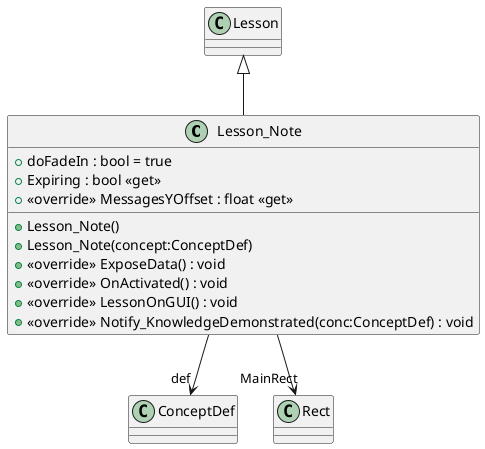 @startuml
class Lesson_Note {
    + doFadeIn : bool = true
    + Expiring : bool <<get>>
    + <<override>> MessagesYOffset : float <<get>>
    + Lesson_Note()
    + Lesson_Note(concept:ConceptDef)
    + <<override>> ExposeData() : void
    + <<override>> OnActivated() : void
    + <<override>> LessonOnGUI() : void
    + <<override>> Notify_KnowledgeDemonstrated(conc:ConceptDef) : void
}
Lesson <|-- Lesson_Note
Lesson_Note --> "def" ConceptDef
Lesson_Note --> "MainRect" Rect
@enduml
